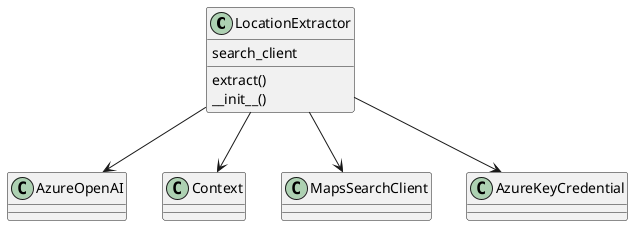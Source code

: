 @startuml LocationExtractorDiagram
class LocationExtractor {
    extract()
        search_client
    __init__()
}
LocationExtractor --> AzureOpenAI
LocationExtractor --> Context
LocationExtractor --> MapsSearchClient
LocationExtractor --> AzureKeyCredential
@enduml
